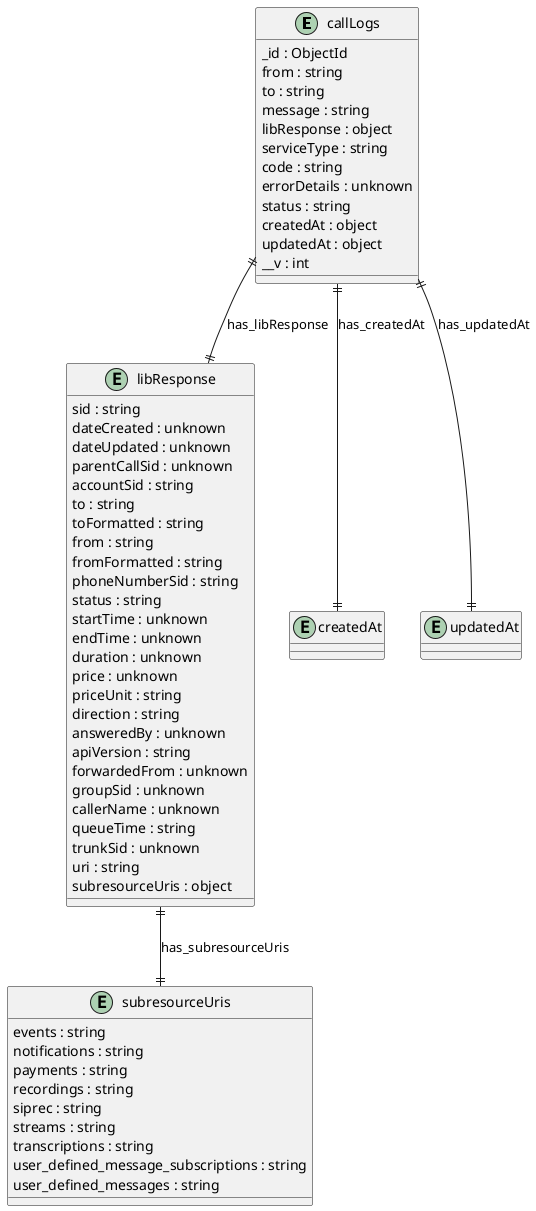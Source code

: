@startuml callLogs_Diagram

entity "callLogs" as callLogs {
  _id : ObjectId
  from : string
  to : string
  message : string
  libResponse : object
  serviceType : string
  code : string
  errorDetails : unknown
  status : string
  createdAt : object
  updatedAt : object
  __v : int
}

entity "libResponse" as libResponse {
  sid : string
  dateCreated : unknown
  dateUpdated : unknown
  parentCallSid : unknown
  accountSid : string
  to : string
  toFormatted : string
  from : string
  fromFormatted : string
  phoneNumberSid : string
  status : string
  startTime : unknown
  endTime : unknown
  duration : unknown
  price : unknown
  priceUnit : string
  direction : string
  answeredBy : unknown
  apiVersion : string
  forwardedFrom : unknown
  groupSid : unknown
  callerName : unknown
  queueTime : string
  trunkSid : unknown
  uri : string
  subresourceUris : object
}

entity "subresourceUris" as subresourceUris {
  events : string
  notifications : string
  payments : string
  recordings : string
  siprec : string
  streams : string
  transcriptions : string
  user_defined_message_subscriptions : string
  user_defined_messages : string
}

entity "createdAt" as createdAt {
}

entity "updatedAt" as updatedAt {
}

' // Relationships
callLogs ||--|| libResponse : has_libResponse
libResponse ||--|| subresourceUris : has_subresourceUris
callLogs ||--|| createdAt : has_createdAt
callLogs ||--|| updatedAt : has_updatedAt
@enduml